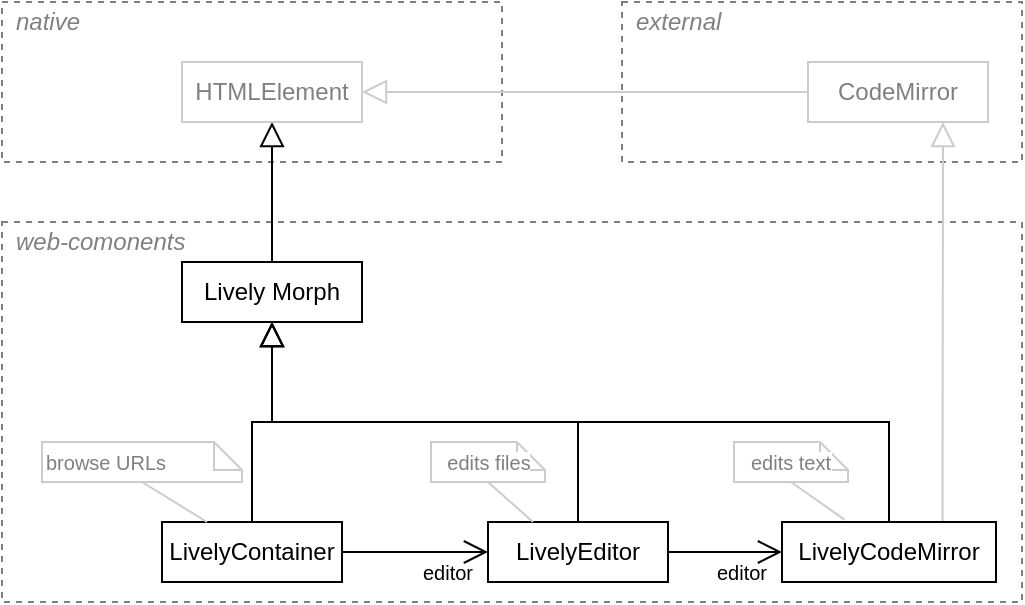 <mxfile version="12.1.4" type="github" pages="1">
  <diagram name="Page-1" id="97a40813-6b03-0c74-37c1-0168de264b11">
    <mxGraphModel dx="817" dy="577" grid="1" gridSize="10" guides="1" tooltips="1" connect="1" arrows="1" fold="1" page="1" pageScale="1" pageWidth="600" pageHeight="400" background="#ffffff" math="0" shadow="0">
      <root>
        <mxCell id="0"/>
        <mxCell id="1" parent="0"/>
        <mxCell id="lUxXpUzoLw0f5v7gHDcz-55" value="" style="rounded=0;whiteSpace=wrap;html=1;fillColor=none;dashed=1;strokeColor=#808080;" vertex="1" parent="1">
          <mxGeometry x="40" y="60" width="250" height="80" as="geometry"/>
        </mxCell>
        <mxCell id="lUxXpUzoLw0f5v7gHDcz-57" value="" style="rounded=0;whiteSpace=wrap;html=1;fillColor=none;dashed=1;strokeColor=#808080;" vertex="1" parent="1">
          <mxGeometry x="350" y="60" width="200" height="80" as="geometry"/>
        </mxCell>
        <mxCell id="lUxXpUzoLw0f5v7gHDcz-16" value="" style="rounded=0;whiteSpace=wrap;html=1;fillColor=none;dashed=1;strokeColor=#808080;" vertex="1" parent="1">
          <mxGeometry x="40" y="170" width="510" height="190" as="geometry"/>
        </mxCell>
        <mxCell id="lUxXpUzoLw0f5v7gHDcz-12" style="edgeStyle=orthogonalEdgeStyle;rounded=0;orthogonalLoop=1;jettySize=auto;html=1;exitX=0.5;exitY=0;exitDx=0;exitDy=0;endArrow=block;endFill=0;strokeWidth=1;endSize=10;entryX=0.5;entryY=1;entryDx=0;entryDy=0;" edge="1" parent="1" source="lUxXpUzoLw0f5v7gHDcz-48" target="lUxXpUzoLw0f5v7gHDcz-53">
          <mxGeometry relative="1" as="geometry">
            <mxPoint x="460" y="126" as="targetPoint"/>
            <mxPoint x="160.333" y="279.667" as="sourcePoint"/>
          </mxGeometry>
        </mxCell>
        <mxCell id="lUxXpUzoLw0f5v7gHDcz-13" style="edgeStyle=orthogonalEdgeStyle;rounded=0;orthogonalLoop=1;jettySize=auto;html=1;entryX=0.5;entryY=1;entryDx=0;entryDy=0;endArrow=block;endFill=0;strokeWidth=1;endSize=10;exitX=0.5;exitY=0;exitDx=0;exitDy=0;" edge="1" parent="1" source="lUxXpUzoLw0f5v7gHDcz-43" target="lUxXpUzoLw0f5v7gHDcz-53">
          <mxGeometry relative="1" as="geometry">
            <mxPoint x="350.333" y="126.333" as="targetPoint"/>
            <mxPoint x="325" y="280" as="sourcePoint"/>
          </mxGeometry>
        </mxCell>
        <mxCell id="lUxXpUzoLw0f5v7gHDcz-14" style="edgeStyle=orthogonalEdgeStyle;rounded=0;orthogonalLoop=1;jettySize=auto;html=1;exitX=0.5;exitY=0;exitDx=0;exitDy=0;entryX=0.5;entryY=1;entryDx=0;entryDy=0;endArrow=block;endFill=0;strokeWidth=1;endSize=10;" edge="1" parent="1" source="lUxXpUzoLw0f5v7gHDcz-50" target="lUxXpUzoLw0f5v7gHDcz-53">
          <mxGeometry relative="1" as="geometry">
            <mxPoint x="480.333" y="279.667" as="sourcePoint"/>
            <mxPoint x="350.333" y="126.333" as="targetPoint"/>
          </mxGeometry>
        </mxCell>
        <mxCell id="lUxXpUzoLw0f5v7gHDcz-38" style="edgeStyle=orthogonalEdgeStyle;rounded=0;orthogonalLoop=1;jettySize=auto;html=1;entryX=1;entryY=0.5;entryDx=0;entryDy=0;endArrow=block;endFill=0;endSize=10;strokeWidth=1;exitX=0;exitY=0.5;exitDx=0;exitDy=0;strokeColor=#CCCCCC;" edge="1" parent="1" source="lUxXpUzoLw0f5v7gHDcz-52" target="lUxXpUzoLw0f5v7gHDcz-54">
          <mxGeometry relative="1" as="geometry">
            <mxPoint x="655.333" y="280.0" as="sourcePoint"/>
            <mxPoint x="525.333" y="6.333" as="targetPoint"/>
          </mxGeometry>
        </mxCell>
        <mxCell id="lUxXpUzoLw0f5v7gHDcz-41" style="edgeStyle=orthogonalEdgeStyle;rounded=0;orthogonalLoop=1;jettySize=auto;html=1;exitX=0.5;exitY=0;exitDx=0;exitDy=0;endArrow=block;endFill=0;endSize=10;strokeWidth=1;" edge="1" parent="1" source="lUxXpUzoLw0f5v7gHDcz-53" target="lUxXpUzoLw0f5v7gHDcz-54">
          <mxGeometry relative="1" as="geometry">
            <mxPoint x="525.333" y="6.333" as="targetPoint"/>
          </mxGeometry>
        </mxCell>
        <mxCell id="lUxXpUzoLw0f5v7gHDcz-17" value="web-comonents" style="text;html=1;strokeColor=none;fillColor=none;align=left;verticalAlign=middle;whiteSpace=wrap;rounded=0;dashed=1;fontColor=#808080;fontStyle=2" vertex="1" parent="1">
          <mxGeometry x="45" y="170" width="120" height="20" as="geometry"/>
        </mxCell>
        <mxCell id="lUxXpUzoLw0f5v7gHDcz-19" value="" style="endArrow=open;html=1;entryX=0;entryY=0.5;entryDx=0;entryDy=0;endFill=0;endSize=10;" edge="1" parent="1" source="lUxXpUzoLw0f5v7gHDcz-48" target="lUxXpUzoLw0f5v7gHDcz-43">
          <mxGeometry width="50" height="50" relative="1" as="geometry">
            <mxPoint x="220" y="336.5" as="sourcePoint"/>
            <mxPoint x="280" y="336.5" as="targetPoint"/>
          </mxGeometry>
        </mxCell>
        <mxCell id="lUxXpUzoLw0f5v7gHDcz-20" value="" style="endArrow=open;html=1;entryX=0;entryY=0.5;entryDx=0;entryDy=0;exitX=1;exitY=0.5;exitDx=0;exitDy=0;endFill=0;endSize=10;" edge="1" parent="1" source="lUxXpUzoLw0f5v7gHDcz-43" target="lUxXpUzoLw0f5v7gHDcz-50">
          <mxGeometry width="50" height="50" relative="1" as="geometry">
            <mxPoint x="370" y="336.5" as="sourcePoint"/>
            <mxPoint x="420" y="336.5" as="targetPoint"/>
          </mxGeometry>
        </mxCell>
        <mxCell id="lUxXpUzoLw0f5v7gHDcz-21" value="" style="endArrow=block;html=1;endFill=0;endSize=10;entryX=0.75;entryY=1;entryDx=0;entryDy=0;exitX=0.75;exitY=0;exitDx=0;exitDy=0;fontColor=#000000;rounded=0;strokeColor=#CCCCCC;strokeWidth=1;" edge="1" parent="1" source="lUxXpUzoLw0f5v7gHDcz-50" target="lUxXpUzoLw0f5v7gHDcz-52">
          <mxGeometry width="50" height="50" relative="1" as="geometry">
            <mxPoint x="540" y="286.5" as="sourcePoint"/>
            <mxPoint x="610" y="286.5" as="targetPoint"/>
          </mxGeometry>
        </mxCell>
        <mxCell id="lUxXpUzoLw0f5v7gHDcz-43" value="LivelyEditor" style="whiteSpace=wrap;html=1;strokeColor=#000000;fillColor=none;fontStyle=0;startSize=26;" vertex="1" parent="1">
          <mxGeometry x="283" y="320" width="90" height="30" as="geometry"/>
        </mxCell>
        <mxCell id="lUxXpUzoLw0f5v7gHDcz-48" value="LivelyContainer" style="whiteSpace=wrap;html=1;strokeColor=#000000;fillColor=none;fontStyle=0;startSize=26;" vertex="1" parent="1">
          <mxGeometry x="120" y="320" width="90" height="30" as="geometry"/>
        </mxCell>
        <mxCell id="lUxXpUzoLw0f5v7gHDcz-50" value="&lt;span style=&quot;text-align: left ; white-space: nowrap&quot;&gt;LivelyCodeMirror&lt;/span&gt;" style="whiteSpace=wrap;html=1;strokeColor=#000000;fillColor=none;fontStyle=0;startSize=26;" vertex="1" parent="1">
          <mxGeometry x="430" y="320" width="107" height="30" as="geometry"/>
        </mxCell>
        <mxCell id="lUxXpUzoLw0f5v7gHDcz-52" value="&lt;span style=&quot;text-align: left ; white-space: nowrap&quot;&gt;CodeMirror&lt;/span&gt;" style="whiteSpace=wrap;html=1;fontStyle=0;startSize=26;strokeColor=#CCCCCC;fontColor=#808080;" vertex="1" parent="1">
          <mxGeometry x="443" y="90" width="90" height="30" as="geometry"/>
        </mxCell>
        <mxCell id="lUxXpUzoLw0f5v7gHDcz-53" value="&lt;span style=&quot;white-space: nowrap&quot;&gt;Lively Morph&lt;/span&gt;" style="whiteSpace=wrap;html=1;strokeColor=#000000;fillColor=none;fontStyle=0;startSize=26;" vertex="1" parent="1">
          <mxGeometry x="130" y="190" width="90" height="30" as="geometry"/>
        </mxCell>
        <mxCell id="lUxXpUzoLw0f5v7gHDcz-54" value="&lt;span style=&quot;white-space: nowrap&quot;&gt;HTMLElement&lt;/span&gt;" style="whiteSpace=wrap;html=1;fontStyle=0;startSize=26;strokeColor=#CCCCCC;fontColor=#808080;" vertex="1" parent="1">
          <mxGeometry x="130" y="90" width="90" height="30" as="geometry"/>
        </mxCell>
        <mxCell id="lUxXpUzoLw0f5v7gHDcz-56" value="external" style="text;html=1;strokeColor=none;fillColor=none;align=left;verticalAlign=middle;whiteSpace=wrap;rounded=0;dashed=1;fontColor=#808080;fontStyle=2" vertex="1" parent="1">
          <mxGeometry x="355" y="60" width="120" height="20" as="geometry"/>
        </mxCell>
        <mxCell id="lUxXpUzoLw0f5v7gHDcz-58" value="native" style="text;html=1;strokeColor=none;fillColor=none;align=left;verticalAlign=middle;whiteSpace=wrap;rounded=0;dashed=1;fontColor=#808080;fontStyle=2" vertex="1" parent="1">
          <mxGeometry x="45" y="60" width="120" height="20" as="geometry"/>
        </mxCell>
        <mxCell id="lUxXpUzoLw0f5v7gHDcz-61" value="&lt;font style=&quot;font-size: 10px;&quot;&gt;editor&lt;/font&gt;" style="text;html=1;strokeColor=none;fillColor=none;align=center;verticalAlign=middle;whiteSpace=wrap;rounded=0;dashed=1;fontColor=#000000;fontSize=10;" vertex="1" parent="1">
          <mxGeometry x="243" y="335" width="40" height="20" as="geometry"/>
        </mxCell>
        <mxCell id="lUxXpUzoLw0f5v7gHDcz-63" value="&lt;font style=&quot;font-size: 10px;&quot;&gt;editor&lt;/font&gt;" style="text;html=1;strokeColor=none;fillColor=none;align=center;verticalAlign=middle;whiteSpace=wrap;rounded=0;dashed=1;fontColor=#000000;fontSize=10;" vertex="1" parent="1">
          <mxGeometry x="390" y="335" width="40" height="20" as="geometry"/>
        </mxCell>
        <mxCell id="lUxXpUzoLw0f5v7gHDcz-64" value="browse URLs" style="shape=note;whiteSpace=wrap;html=1;size=14;verticalAlign=middle;align=left;rounded=1;strokeColor=#CCCCCC;fontSize=10;fontColor=#808080;strokeWidth=1;labelBackgroundColor=#ffffff;endArrow=none;" vertex="1" parent="1">
          <mxGeometry x="60" y="280" width="100" height="20" as="geometry"/>
        </mxCell>
        <mxCell id="lUxXpUzoLw0f5v7gHDcz-70" value="" style="endArrow=none;html=1;strokeColor=#CCCCCC;strokeWidth=1;fontSize=10;fontColor=#000000;entryX=0.5;entryY=1;entryDx=0;entryDy=0;entryPerimeter=0;exitX=0.25;exitY=0;exitDx=0;exitDy=0;" edge="1" parent="1" source="lUxXpUzoLw0f5v7gHDcz-48" target="lUxXpUzoLw0f5v7gHDcz-64">
          <mxGeometry width="50" height="50" relative="1" as="geometry">
            <mxPoint x="100" y="390" as="sourcePoint"/>
            <mxPoint x="150" y="340" as="targetPoint"/>
          </mxGeometry>
        </mxCell>
        <mxCell id="lUxXpUzoLw0f5v7gHDcz-71" value="edits files" style="shape=note;whiteSpace=wrap;html=1;size=14;verticalAlign=middle;align=center;rounded=1;strokeColor=#CCCCCC;fontSize=10;fontColor=#808080;strokeWidth=1;labelBackgroundColor=#ffffff;endArrow=none;" vertex="1" parent="1">
          <mxGeometry x="254.5" y="280" width="57" height="20" as="geometry"/>
        </mxCell>
        <mxCell id="lUxXpUzoLw0f5v7gHDcz-72" value="" style="endArrow=none;html=1;strokeColor=#CCCCCC;strokeWidth=1;fontSize=10;fontColor=#000000;entryX=0.5;entryY=1;entryDx=0;entryDy=0;entryPerimeter=0;exitX=0.25;exitY=0;exitDx=0;exitDy=0;" edge="1" parent="1" target="lUxXpUzoLw0f5v7gHDcz-71" source="lUxXpUzoLw0f5v7gHDcz-43">
          <mxGeometry width="50" height="50" relative="1" as="geometry">
            <mxPoint x="293.5" y="270.0" as="sourcePoint"/>
            <mxPoint x="301" y="340" as="targetPoint"/>
          </mxGeometry>
        </mxCell>
        <mxCell id="lUxXpUzoLw0f5v7gHDcz-73" value="edits text" style="shape=note;whiteSpace=wrap;html=1;size=14;verticalAlign=middle;align=center;rounded=1;strokeColor=#CCCCCC;fontSize=10;fontColor=#808080;strokeWidth=1;labelBackgroundColor=#ffffff;endArrow=none;" vertex="1" parent="1">
          <mxGeometry x="406" y="280" width="57" height="20" as="geometry"/>
        </mxCell>
        <mxCell id="lUxXpUzoLw0f5v7gHDcz-74" value="" style="endArrow=none;html=1;strokeColor=#CCCCCC;strokeWidth=1;fontSize=10;fontColor=#000000;entryX=0.5;entryY=1;entryDx=0;entryDy=0;entryPerimeter=0;exitX=0.292;exitY=-0.04;exitDx=0;exitDy=0;exitPerimeter=0;" edge="1" parent="1" target="lUxXpUzoLw0f5v7gHDcz-73" source="lUxXpUzoLw0f5v7gHDcz-50">
          <mxGeometry width="50" height="50" relative="1" as="geometry">
            <mxPoint x="635.484" y="290.24" as="sourcePoint"/>
            <mxPoint x="666.5" y="360" as="targetPoint"/>
          </mxGeometry>
        </mxCell>
      </root>
    </mxGraphModel>
  </diagram>
</mxfile>
